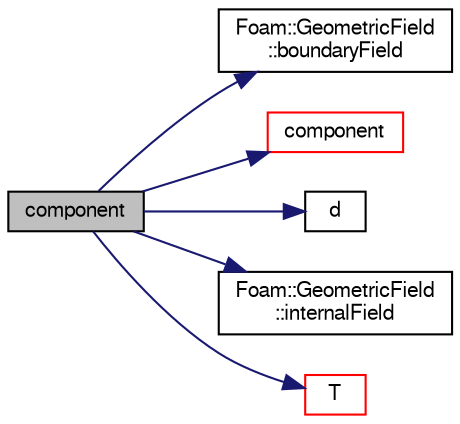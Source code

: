 digraph "component"
{
  bgcolor="transparent";
  edge [fontname="FreeSans",fontsize="10",labelfontname="FreeSans",labelfontsize="10"];
  node [fontname="FreeSans",fontsize="10",shape=record];
  rankdir="LR";
  Node68262 [label="component",height=0.2,width=0.4,color="black", fillcolor="grey75", style="filled", fontcolor="black"];
  Node68262 -> Node68263 [color="midnightblue",fontsize="10",style="solid",fontname="FreeSans"];
  Node68263 [label="Foam::GeometricField\l::boundaryField",height=0.2,width=0.4,color="black",URL="$a22434.html#a3c6c1a789b48ea0c5e8bff64f9c14f2d",tooltip="Return reference to GeometricBoundaryField. "];
  Node68262 -> Node68264 [color="midnightblue",fontsize="10",style="solid",fontname="FreeSans"];
  Node68264 [label="component",height=0.2,width=0.4,color="red",URL="$a21124.html#a38788135ad21a6daaf3af2a761b33508"];
  Node68262 -> Node68266 [color="midnightblue",fontsize="10",style="solid",fontname="FreeSans"];
  Node68266 [label="d",height=0.2,width=0.4,color="black",URL="$a38951.html#aa182a9055736468dd160f12649a01fd1"];
  Node68262 -> Node68267 [color="midnightblue",fontsize="10",style="solid",fontname="FreeSans"];
  Node68267 [label="Foam::GeometricField\l::internalField",height=0.2,width=0.4,color="black",URL="$a22434.html#a9536140d36d69bbac40496f6b817aa0a",tooltip="Return internal field. "];
  Node68262 -> Node68268 [color="midnightblue",fontsize="10",style="solid",fontname="FreeSans"];
  Node68268 [label="T",height=0.2,width=0.4,color="red",URL="$a21124.html#ae57fda0abb14bb0944947c463c6e09d4"];
}
